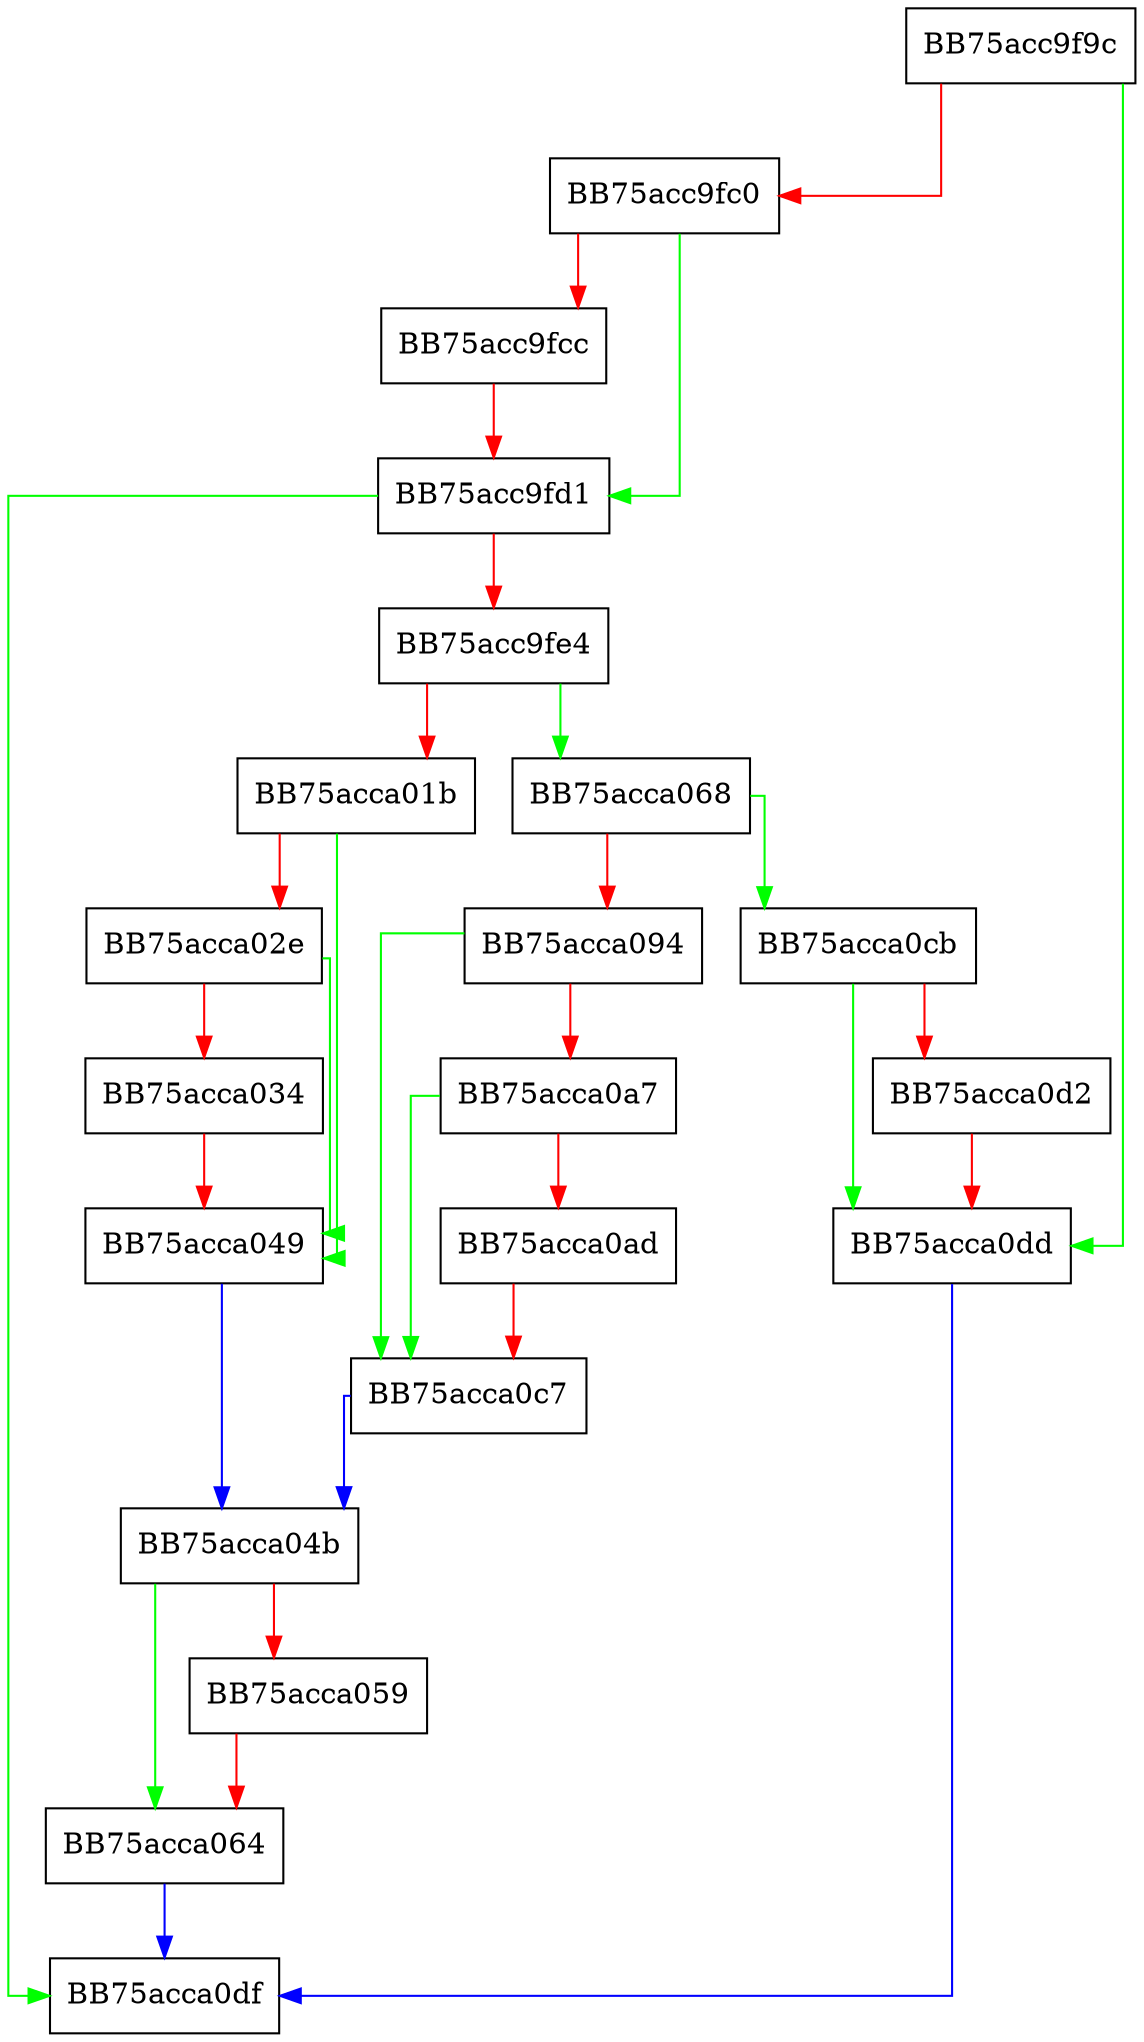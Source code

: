 digraph RemoveImpl {
  node [shape="box"];
  graph [splines=ortho];
  BB75acc9f9c -> BB75acca0dd [color="green"];
  BB75acc9f9c -> BB75acc9fc0 [color="red"];
  BB75acc9fc0 -> BB75acc9fd1 [color="green"];
  BB75acc9fc0 -> BB75acc9fcc [color="red"];
  BB75acc9fcc -> BB75acc9fd1 [color="red"];
  BB75acc9fd1 -> BB75acca0df [color="green"];
  BB75acc9fd1 -> BB75acc9fe4 [color="red"];
  BB75acc9fe4 -> BB75acca068 [color="green"];
  BB75acc9fe4 -> BB75acca01b [color="red"];
  BB75acca01b -> BB75acca049 [color="green"];
  BB75acca01b -> BB75acca02e [color="red"];
  BB75acca02e -> BB75acca049 [color="green"];
  BB75acca02e -> BB75acca034 [color="red"];
  BB75acca034 -> BB75acca049 [color="red"];
  BB75acca049 -> BB75acca04b [color="blue"];
  BB75acca04b -> BB75acca064 [color="green"];
  BB75acca04b -> BB75acca059 [color="red"];
  BB75acca059 -> BB75acca064 [color="red"];
  BB75acca064 -> BB75acca0df [color="blue"];
  BB75acca068 -> BB75acca0cb [color="green"];
  BB75acca068 -> BB75acca094 [color="red"];
  BB75acca094 -> BB75acca0c7 [color="green"];
  BB75acca094 -> BB75acca0a7 [color="red"];
  BB75acca0a7 -> BB75acca0c7 [color="green"];
  BB75acca0a7 -> BB75acca0ad [color="red"];
  BB75acca0ad -> BB75acca0c7 [color="red"];
  BB75acca0c7 -> BB75acca04b [color="blue"];
  BB75acca0cb -> BB75acca0dd [color="green"];
  BB75acca0cb -> BB75acca0d2 [color="red"];
  BB75acca0d2 -> BB75acca0dd [color="red"];
  BB75acca0dd -> BB75acca0df [color="blue"];
}